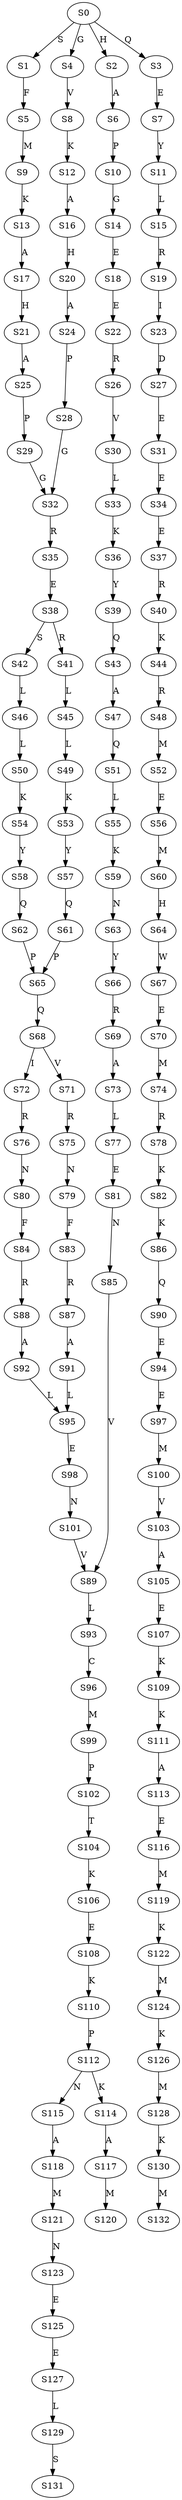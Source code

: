 strict digraph  {
	S0 -> S1 [ label = S ];
	S0 -> S2 [ label = H ];
	S0 -> S3 [ label = Q ];
	S0 -> S4 [ label = G ];
	S1 -> S5 [ label = F ];
	S2 -> S6 [ label = A ];
	S3 -> S7 [ label = E ];
	S4 -> S8 [ label = V ];
	S5 -> S9 [ label = M ];
	S6 -> S10 [ label = P ];
	S7 -> S11 [ label = Y ];
	S8 -> S12 [ label = K ];
	S9 -> S13 [ label = K ];
	S10 -> S14 [ label = G ];
	S11 -> S15 [ label = L ];
	S12 -> S16 [ label = A ];
	S13 -> S17 [ label = A ];
	S14 -> S18 [ label = E ];
	S15 -> S19 [ label = R ];
	S16 -> S20 [ label = H ];
	S17 -> S21 [ label = H ];
	S18 -> S22 [ label = E ];
	S19 -> S23 [ label = I ];
	S20 -> S24 [ label = A ];
	S21 -> S25 [ label = A ];
	S22 -> S26 [ label = R ];
	S23 -> S27 [ label = D ];
	S24 -> S28 [ label = P ];
	S25 -> S29 [ label = P ];
	S26 -> S30 [ label = V ];
	S27 -> S31 [ label = E ];
	S28 -> S32 [ label = G ];
	S29 -> S32 [ label = G ];
	S30 -> S33 [ label = L ];
	S31 -> S34 [ label = E ];
	S32 -> S35 [ label = R ];
	S33 -> S36 [ label = K ];
	S34 -> S37 [ label = E ];
	S35 -> S38 [ label = E ];
	S36 -> S39 [ label = Y ];
	S37 -> S40 [ label = R ];
	S38 -> S41 [ label = R ];
	S38 -> S42 [ label = S ];
	S39 -> S43 [ label = Q ];
	S40 -> S44 [ label = K ];
	S41 -> S45 [ label = L ];
	S42 -> S46 [ label = L ];
	S43 -> S47 [ label = A ];
	S44 -> S48 [ label = R ];
	S45 -> S49 [ label = L ];
	S46 -> S50 [ label = L ];
	S47 -> S51 [ label = Q ];
	S48 -> S52 [ label = M ];
	S49 -> S53 [ label = K ];
	S50 -> S54 [ label = K ];
	S51 -> S55 [ label = L ];
	S52 -> S56 [ label = E ];
	S53 -> S57 [ label = Y ];
	S54 -> S58 [ label = Y ];
	S55 -> S59 [ label = K ];
	S56 -> S60 [ label = M ];
	S57 -> S61 [ label = Q ];
	S58 -> S62 [ label = Q ];
	S59 -> S63 [ label = N ];
	S60 -> S64 [ label = H ];
	S61 -> S65 [ label = P ];
	S62 -> S65 [ label = P ];
	S63 -> S66 [ label = Y ];
	S64 -> S67 [ label = W ];
	S65 -> S68 [ label = Q ];
	S66 -> S69 [ label = R ];
	S67 -> S70 [ label = E ];
	S68 -> S71 [ label = V ];
	S68 -> S72 [ label = I ];
	S69 -> S73 [ label = A ];
	S70 -> S74 [ label = M ];
	S71 -> S75 [ label = R ];
	S72 -> S76 [ label = R ];
	S73 -> S77 [ label = L ];
	S74 -> S78 [ label = R ];
	S75 -> S79 [ label = N ];
	S76 -> S80 [ label = N ];
	S77 -> S81 [ label = E ];
	S78 -> S82 [ label = K ];
	S79 -> S83 [ label = F ];
	S80 -> S84 [ label = F ];
	S81 -> S85 [ label = N ];
	S82 -> S86 [ label = K ];
	S83 -> S87 [ label = R ];
	S84 -> S88 [ label = R ];
	S85 -> S89 [ label = V ];
	S86 -> S90 [ label = Q ];
	S87 -> S91 [ label = A ];
	S88 -> S92 [ label = A ];
	S89 -> S93 [ label = L ];
	S90 -> S94 [ label = E ];
	S91 -> S95 [ label = L ];
	S92 -> S95 [ label = L ];
	S93 -> S96 [ label = C ];
	S94 -> S97 [ label = E ];
	S95 -> S98 [ label = E ];
	S96 -> S99 [ label = M ];
	S97 -> S100 [ label = M ];
	S98 -> S101 [ label = N ];
	S99 -> S102 [ label = P ];
	S100 -> S103 [ label = V ];
	S101 -> S89 [ label = V ];
	S102 -> S104 [ label = T ];
	S103 -> S105 [ label = A ];
	S104 -> S106 [ label = K ];
	S105 -> S107 [ label = E ];
	S106 -> S108 [ label = E ];
	S107 -> S109 [ label = K ];
	S108 -> S110 [ label = K ];
	S109 -> S111 [ label = K ];
	S110 -> S112 [ label = P ];
	S111 -> S113 [ label = A ];
	S112 -> S114 [ label = K ];
	S112 -> S115 [ label = N ];
	S113 -> S116 [ label = E ];
	S114 -> S117 [ label = A ];
	S115 -> S118 [ label = A ];
	S116 -> S119 [ label = M ];
	S117 -> S120 [ label = M ];
	S118 -> S121 [ label = M ];
	S119 -> S122 [ label = K ];
	S121 -> S123 [ label = N ];
	S122 -> S124 [ label = M ];
	S123 -> S125 [ label = E ];
	S124 -> S126 [ label = K ];
	S125 -> S127 [ label = E ];
	S126 -> S128 [ label = M ];
	S127 -> S129 [ label = L ];
	S128 -> S130 [ label = K ];
	S129 -> S131 [ label = S ];
	S130 -> S132 [ label = M ];
}
